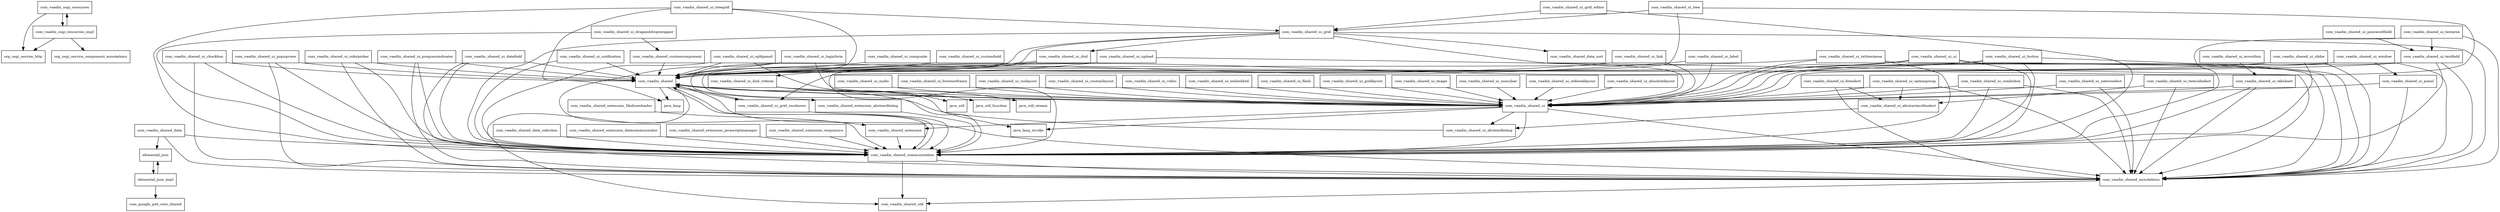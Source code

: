 digraph vaadin_shared_8_8_3_package_dependencies {
  node [shape = box, fontsize=10.0];
  com_vaadin_osgi_resources -> com_vaadin_osgi_resources_impl;
  com_vaadin_osgi_resources -> org_osgi_service_http;
  com_vaadin_osgi_resources_impl -> com_vaadin_osgi_resources;
  com_vaadin_osgi_resources_impl -> org_osgi_service_component_annotations;
  com_vaadin_osgi_resources_impl -> org_osgi_service_http;
  com_vaadin_shared -> com_vaadin_shared_annotations;
  com_vaadin_shared -> com_vaadin_shared_communication;
  com_vaadin_shared -> com_vaadin_shared_ui;
  com_vaadin_shared -> com_vaadin_shared_ui_grid_renderers;
  com_vaadin_shared -> com_vaadin_shared_util;
  com_vaadin_shared -> java_lang;
  com_vaadin_shared_annotations -> com_vaadin_shared_util;
  com_vaadin_shared_communication -> com_vaadin_shared;
  com_vaadin_shared_communication -> com_vaadin_shared_annotations;
  com_vaadin_shared_communication -> com_vaadin_shared_util;
  com_vaadin_shared_customcomponent -> com_vaadin_shared;
  com_vaadin_shared_data -> com_vaadin_shared_annotations;
  com_vaadin_shared_data -> com_vaadin_shared_communication;
  com_vaadin_shared_data -> elemental_json;
  com_vaadin_shared_data_selection -> com_vaadin_shared_communication;
  com_vaadin_shared_extension -> com_vaadin_shared_communication;
  com_vaadin_shared_extension_abstractlisting -> com_vaadin_shared_communication;
  com_vaadin_shared_extension_datacommunicator -> com_vaadin_shared_communication;
  com_vaadin_shared_extension_filedownloader -> com_vaadin_shared_extension;
  com_vaadin_shared_extension_javascriptmanager -> com_vaadin_shared_communication;
  com_vaadin_shared_extension_responsive -> com_vaadin_shared_communication;
  com_vaadin_shared_ui -> com_vaadin_shared;
  com_vaadin_shared_ui -> com_vaadin_shared_annotations;
  com_vaadin_shared_ui -> com_vaadin_shared_communication;
  com_vaadin_shared_ui -> com_vaadin_shared_extension;
  com_vaadin_shared_ui -> com_vaadin_shared_ui_abstractlisting;
  com_vaadin_shared_ui -> java_lang_invoke;
  com_vaadin_shared_ui_absolutelayout -> com_vaadin_shared_ui;
  com_vaadin_shared_ui_abstractlisting -> com_vaadin_shared;
  com_vaadin_shared_ui_abstractmultiselect -> com_vaadin_shared_ui_abstractlisting;
  com_vaadin_shared_ui_accordion -> com_vaadin_shared_ui_tabsheet;
  com_vaadin_shared_ui_audio -> com_vaadin_shared_ui;
  com_vaadin_shared_ui_browserframe -> com_vaadin_shared_ui;
  com_vaadin_shared_ui_button -> com_vaadin_shared;
  com_vaadin_shared_ui_button -> com_vaadin_shared_annotations;
  com_vaadin_shared_ui_button -> com_vaadin_shared_communication;
  com_vaadin_shared_ui_button -> com_vaadin_shared_ui;
  com_vaadin_shared_ui_checkbox -> com_vaadin_shared;
  com_vaadin_shared_ui_checkbox -> com_vaadin_shared_annotations;
  com_vaadin_shared_ui_checkbox -> com_vaadin_shared_communication;
  com_vaadin_shared_ui_colorpicker -> com_vaadin_shared;
  com_vaadin_shared_ui_colorpicker -> com_vaadin_shared_annotations;
  com_vaadin_shared_ui_colorpicker -> com_vaadin_shared_communication;
  com_vaadin_shared_ui_combobox -> com_vaadin_shared_annotations;
  com_vaadin_shared_ui_combobox -> com_vaadin_shared_communication;
  com_vaadin_shared_ui_combobox -> com_vaadin_shared_ui;
  com_vaadin_shared_ui_composite -> com_vaadin_shared;
  com_vaadin_shared_ui_csslayout -> com_vaadin_shared_ui;
  com_vaadin_shared_ui_customfield -> com_vaadin_shared;
  com_vaadin_shared_ui_customlayout -> com_vaadin_shared_ui;
  com_vaadin_shared_ui_datefield -> com_vaadin_shared;
  com_vaadin_shared_ui_datefield -> com_vaadin_shared_annotations;
  com_vaadin_shared_ui_datefield -> com_vaadin_shared_communication;
  com_vaadin_shared_ui_dnd -> com_vaadin_shared;
  com_vaadin_shared_ui_dnd -> com_vaadin_shared_communication;
  com_vaadin_shared_ui_dnd -> com_vaadin_shared_ui_dnd_criteria;
  com_vaadin_shared_ui_dnd_criteria -> java_lang_invoke;
  com_vaadin_shared_ui_dnd_criteria -> java_util;
  com_vaadin_shared_ui_dnd_criteria -> java_util_function;
  com_vaadin_shared_ui_dnd_criteria -> java_util_stream;
  com_vaadin_shared_ui_draganddropwrapper -> com_vaadin_shared_communication;
  com_vaadin_shared_ui_draganddropwrapper -> com_vaadin_shared_customcomponent;
  com_vaadin_shared_ui_embedded -> com_vaadin_shared_ui;
  com_vaadin_shared_ui_flash -> com_vaadin_shared_ui;
  com_vaadin_shared_ui_grid -> com_vaadin_shared;
  com_vaadin_shared_ui_grid -> com_vaadin_shared_annotations;
  com_vaadin_shared_ui_grid -> com_vaadin_shared_communication;
  com_vaadin_shared_ui_grid -> com_vaadin_shared_data_sort;
  com_vaadin_shared_ui_grid -> com_vaadin_shared_extension_abstractlisting;
  com_vaadin_shared_ui_grid -> com_vaadin_shared_ui;
  com_vaadin_shared_ui_grid -> com_vaadin_shared_ui_dnd;
  com_vaadin_shared_ui_grid_editor -> com_vaadin_shared_communication;
  com_vaadin_shared_ui_grid_editor -> com_vaadin_shared_ui_grid;
  com_vaadin_shared_ui_grid_renderers -> com_vaadin_shared;
  com_vaadin_shared_ui_grid_renderers -> com_vaadin_shared_communication;
  com_vaadin_shared_ui_gridlayout -> com_vaadin_shared_ui;
  com_vaadin_shared_ui_image -> com_vaadin_shared_ui;
  com_vaadin_shared_ui_label -> com_vaadin_shared;
  com_vaadin_shared_ui_label -> com_vaadin_shared_ui;
  com_vaadin_shared_ui_link -> com_vaadin_shared;
  com_vaadin_shared_ui_link -> com_vaadin_shared_ui;
  com_vaadin_shared_ui_listselect -> com_vaadin_shared_annotations;
  com_vaadin_shared_ui_listselect -> com_vaadin_shared_ui_abstractmultiselect;
  com_vaadin_shared_ui_loginform -> com_vaadin_shared;
  com_vaadin_shared_ui_loginform -> com_vaadin_shared_communication;
  com_vaadin_shared_ui_loginform -> com_vaadin_shared_ui;
  com_vaadin_shared_ui_menubar -> com_vaadin_shared_ui;
  com_vaadin_shared_ui_nativeselect -> com_vaadin_shared_annotations;
  com_vaadin_shared_ui_nativeselect -> com_vaadin_shared_ui;
  com_vaadin_shared_ui_notification -> com_vaadin_shared;
  com_vaadin_shared_ui_notification -> com_vaadin_shared_communication;
  com_vaadin_shared_ui_optiongroup -> com_vaadin_shared_annotations;
  com_vaadin_shared_ui_optiongroup -> com_vaadin_shared_ui;
  com_vaadin_shared_ui_optiongroup -> com_vaadin_shared_ui_abstractmultiselect;
  com_vaadin_shared_ui_orderedlayout -> com_vaadin_shared_ui;
  com_vaadin_shared_ui_panel -> com_vaadin_shared_annotations;
  com_vaadin_shared_ui_panel -> com_vaadin_shared_ui;
  com_vaadin_shared_ui_passwordfield -> com_vaadin_shared_ui_textfield;
  com_vaadin_shared_ui_popupview -> com_vaadin_shared;
  com_vaadin_shared_ui_popupview -> com_vaadin_shared_annotations;
  com_vaadin_shared_ui_popupview -> com_vaadin_shared_communication;
  com_vaadin_shared_ui_progressindicator -> com_vaadin_shared;
  com_vaadin_shared_ui_progressindicator -> com_vaadin_shared_annotations;
  com_vaadin_shared_ui_progressindicator -> com_vaadin_shared_communication;
  com_vaadin_shared_ui_richtextarea -> com_vaadin_shared;
  com_vaadin_shared_ui_richtextarea -> com_vaadin_shared_annotations;
  com_vaadin_shared_ui_richtextarea -> com_vaadin_shared_communication;
  com_vaadin_shared_ui_richtextarea -> com_vaadin_shared_ui;
  com_vaadin_shared_ui_slider -> com_vaadin_shared;
  com_vaadin_shared_ui_slider -> com_vaadin_shared_annotations;
  com_vaadin_shared_ui_slider -> com_vaadin_shared_communication;
  com_vaadin_shared_ui_splitpanel -> com_vaadin_shared;
  com_vaadin_shared_ui_splitpanel -> com_vaadin_shared_communication;
  com_vaadin_shared_ui_splitpanel -> com_vaadin_shared_ui;
  com_vaadin_shared_ui_tabsheet -> com_vaadin_shared_annotations;
  com_vaadin_shared_ui_tabsheet -> com_vaadin_shared_communication;
  com_vaadin_shared_ui_tabsheet -> com_vaadin_shared_ui;
  com_vaadin_shared_ui_textarea -> com_vaadin_shared_annotations;
  com_vaadin_shared_ui_textarea -> com_vaadin_shared_communication;
  com_vaadin_shared_ui_textarea -> com_vaadin_shared_ui_textfield;
  com_vaadin_shared_ui_textfield -> com_vaadin_shared;
  com_vaadin_shared_ui_textfield -> com_vaadin_shared_annotations;
  com_vaadin_shared_ui_textfield -> com_vaadin_shared_communication;
  com_vaadin_shared_ui_textfield -> com_vaadin_shared_ui;
  com_vaadin_shared_ui_tree -> com_vaadin_shared_ui;
  com_vaadin_shared_ui_tree -> com_vaadin_shared_ui_grid;
  com_vaadin_shared_ui_tree -> com_vaadin_shared_ui_grid_renderers;
  com_vaadin_shared_ui_treegrid -> com_vaadin_shared;
  com_vaadin_shared_ui_treegrid -> com_vaadin_shared_communication;
  com_vaadin_shared_ui_treegrid -> com_vaadin_shared_ui_grid;
  com_vaadin_shared_ui_treegrid -> java_lang;
  com_vaadin_shared_ui_twincolselect -> com_vaadin_shared_annotations;
  com_vaadin_shared_ui_twincolselect -> com_vaadin_shared_ui_abstractmultiselect;
  com_vaadin_shared_ui_ui -> com_vaadin_shared;
  com_vaadin_shared_ui_ui -> com_vaadin_shared_annotations;
  com_vaadin_shared_ui_ui -> com_vaadin_shared_communication;
  com_vaadin_shared_ui_ui -> com_vaadin_shared_ui;
  com_vaadin_shared_ui_upload -> com_vaadin_shared;
  com_vaadin_shared_ui_upload -> com_vaadin_shared_annotations;
  com_vaadin_shared_ui_upload -> com_vaadin_shared_communication;
  com_vaadin_shared_ui_video -> com_vaadin_shared_ui;
  com_vaadin_shared_ui_window -> com_vaadin_shared;
  com_vaadin_shared_ui_window -> com_vaadin_shared_annotations;
  com_vaadin_shared_ui_window -> com_vaadin_shared_ui;
  com_vaadin_shared_ui_window -> com_vaadin_shared_ui_panel;
  elemental_json -> elemental_json_impl;
  elemental_json_impl -> com_google_gwt_core_shared;
  elemental_json_impl -> elemental_json;
}
